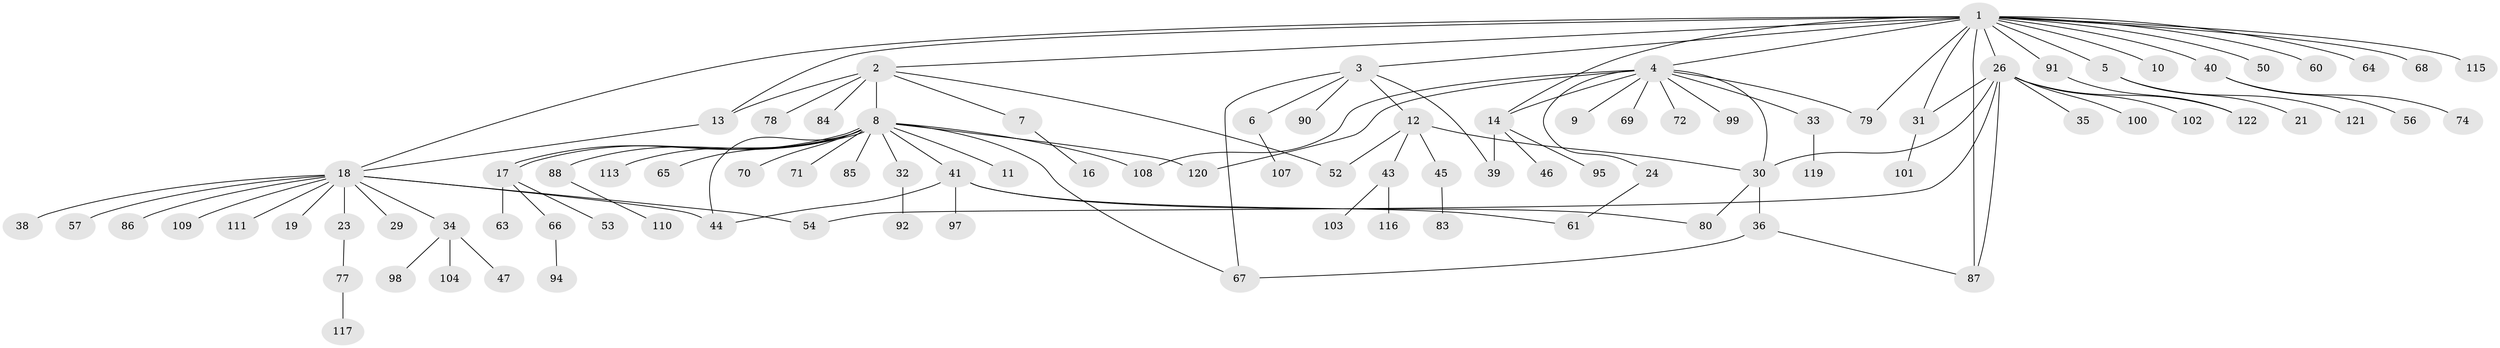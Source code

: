 // Generated by graph-tools (version 1.1) at 2025/52/02/27/25 19:52:00]
// undirected, 94 vertices, 115 edges
graph export_dot {
graph [start="1"]
  node [color=gray90,style=filled];
  1 [super="+118"];
  2 [super="+49"];
  3 [super="+105"];
  4 [super="+28"];
  5 [super="+58"];
  6 [super="+22"];
  7;
  8 [super="+42"];
  9;
  10;
  11 [super="+20"];
  12 [super="+112"];
  13 [super="+75"];
  14 [super="+15"];
  16;
  17 [super="+73"];
  18 [super="+25"];
  19;
  21;
  23;
  24 [super="+96"];
  26 [super="+27"];
  29;
  30 [super="+62"];
  31 [super="+89"];
  32 [super="+55"];
  33;
  34 [super="+37"];
  35;
  36;
  38;
  39;
  40;
  41 [super="+51"];
  43;
  44 [super="+59"];
  45 [super="+48"];
  46;
  47;
  50;
  52;
  53;
  54;
  56;
  57;
  60 [super="+106"];
  61 [super="+76"];
  63;
  64;
  65;
  66 [super="+82"];
  67 [super="+114"];
  68;
  69;
  70;
  71;
  72;
  74;
  77;
  78;
  79 [super="+81"];
  80 [super="+93"];
  83;
  84;
  85;
  86;
  87;
  88;
  90;
  91;
  92;
  94;
  95;
  97;
  98;
  99;
  100;
  101;
  102;
  103;
  104;
  107;
  108;
  109;
  110;
  111;
  113;
  115;
  116;
  117;
  119;
  120;
  121;
  122;
  1 -- 2;
  1 -- 3;
  1 -- 4;
  1 -- 5;
  1 -- 10;
  1 -- 13;
  1 -- 14;
  1 -- 26;
  1 -- 31 [weight=2];
  1 -- 40;
  1 -- 50;
  1 -- 60;
  1 -- 64;
  1 -- 68;
  1 -- 79;
  1 -- 87;
  1 -- 91;
  1 -- 115;
  1 -- 18;
  2 -- 7;
  2 -- 8;
  2 -- 13;
  2 -- 52;
  2 -- 78;
  2 -- 84;
  3 -- 6;
  3 -- 12;
  3 -- 39;
  3 -- 90;
  3 -- 67;
  4 -- 9;
  4 -- 14;
  4 -- 24;
  4 -- 30;
  4 -- 33;
  4 -- 69;
  4 -- 72;
  4 -- 79;
  4 -- 99;
  4 -- 108;
  4 -- 120;
  5 -- 21;
  5 -- 121;
  6 -- 107;
  7 -- 16;
  8 -- 11;
  8 -- 17;
  8 -- 17;
  8 -- 32;
  8 -- 41;
  8 -- 44;
  8 -- 65;
  8 -- 67;
  8 -- 70;
  8 -- 71;
  8 -- 85;
  8 -- 88;
  8 -- 108;
  8 -- 113;
  8 -- 120;
  12 -- 30;
  12 -- 43;
  12 -- 45;
  12 -- 52;
  13 -- 18;
  14 -- 39;
  14 -- 46;
  14 -- 95;
  17 -- 53;
  17 -- 63;
  17 -- 66;
  18 -- 19;
  18 -- 23;
  18 -- 29;
  18 -- 38;
  18 -- 44;
  18 -- 54;
  18 -- 57;
  18 -- 86;
  18 -- 109;
  18 -- 111;
  18 -- 34;
  23 -- 77;
  24 -- 61;
  26 -- 30;
  26 -- 35;
  26 -- 54;
  26 -- 87;
  26 -- 122;
  26 -- 100;
  26 -- 102;
  26 -- 31;
  30 -- 36;
  30 -- 80;
  31 -- 101;
  32 -- 92;
  33 -- 119;
  34 -- 98;
  34 -- 104;
  34 -- 47;
  36 -- 87;
  36 -- 67;
  40 -- 56;
  40 -- 74;
  41 -- 44;
  41 -- 97;
  41 -- 61;
  41 -- 80;
  43 -- 103;
  43 -- 116;
  45 -- 83;
  66 -- 94;
  77 -- 117;
  88 -- 110;
  91 -- 122;
}
